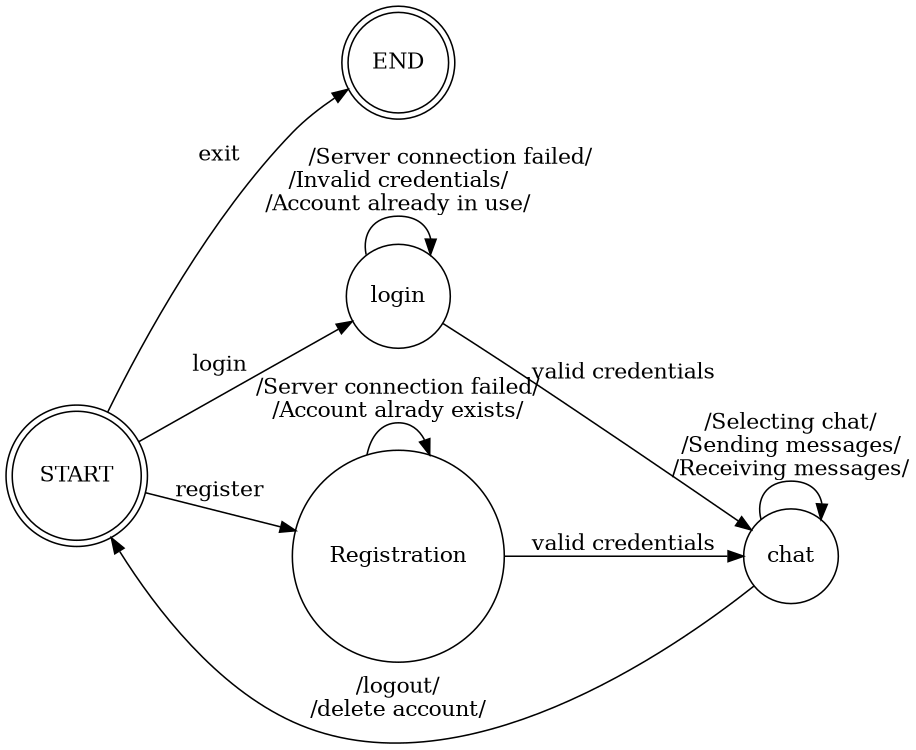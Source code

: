 digraph automa {
    rankdir=LR;
    size="8,5"

    node [shape=doublecircle] "START" -> "END" [label="exit"]
    node [shape=circle];
    "START"->"login"[label="login"];
    "START"->"Registration"[label="register"];
    "login"->"login"[label="               /Server connection failed/\n/Invalid credentials/\n/Account already in use/"];
    "login"->"chat"[label="valid credentials"];
    "chat"->"chat"[label="/Selecting chat/\n/Sending messages/\n/Receiving messages/"];
    "chat"->"START"[label="/logout/\n/delete account/"];
    "Registration"->"Registration"[label="/Server connection failed/\n/Account alrady exists/\n"];
    "Registration"->"chat"[label="valid credentials"];
}
